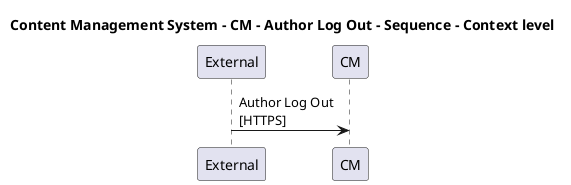 @startuml

title Content Management System - CM - Author Log Out - Sequence - Context level

participant "External" as C4InterFlow.SoftwareSystems.ExternalSystem
participant "CM" as ContentManagementSystem.SoftwareSystems.CM

C4InterFlow.SoftwareSystems.ExternalSystem -> ContentManagementSystem.SoftwareSystems.CM : Author Log Out\n[HTTPS]


@enduml
